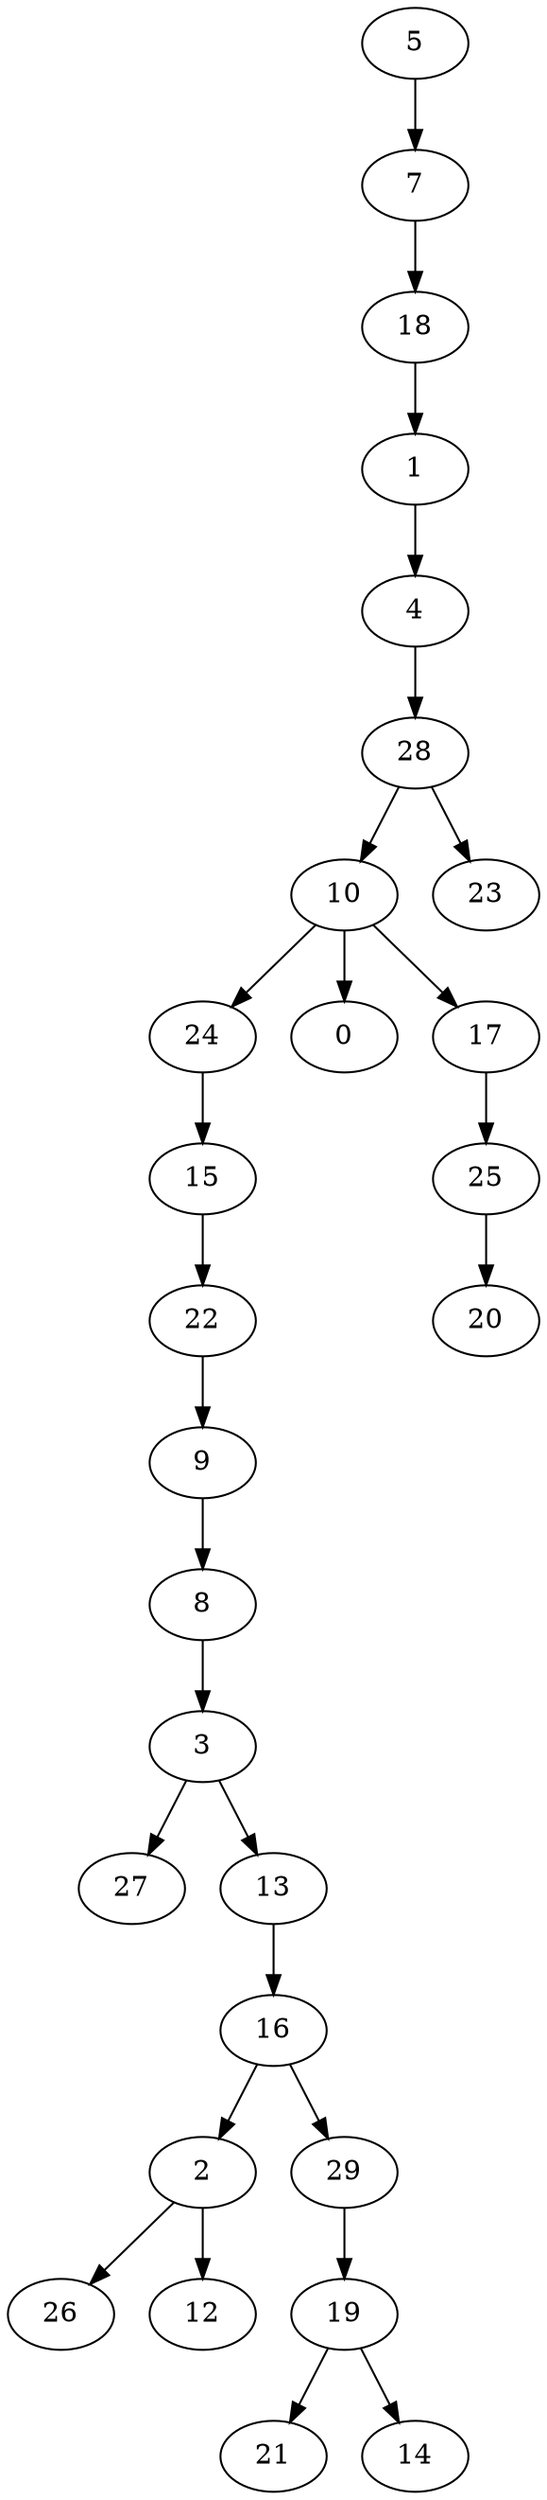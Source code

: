 digraph Erdos_Renyi_nodes_30_edges_50_DFS_R_5 {
5;
7;
18;
1;
4;
28;
10;
24;
15;
22;
9;
8;
3;
27;
13;
16;
2;
26;
12;
29;
19;
21;
14;
0;
17;
25;
20;
23;
3 -> 27;
2 -> 26;
2 -> 12;
16 -> 2;
19 -> 21;
19 -> 14;
29 -> 19;
16 -> 29;
13 -> 16;
3 -> 13;
8 -> 3;
9 -> 8;
22 -> 9;
15 -> 22;
24 -> 15;
10 -> 24;
10 -> 0;
25 -> 20;
17 -> 25;
10 -> 17;
28 -> 10;
28 -> 23;
4 -> 28;
1 -> 4;
18 -> 1;
7 -> 18;
5 -> 7;
}